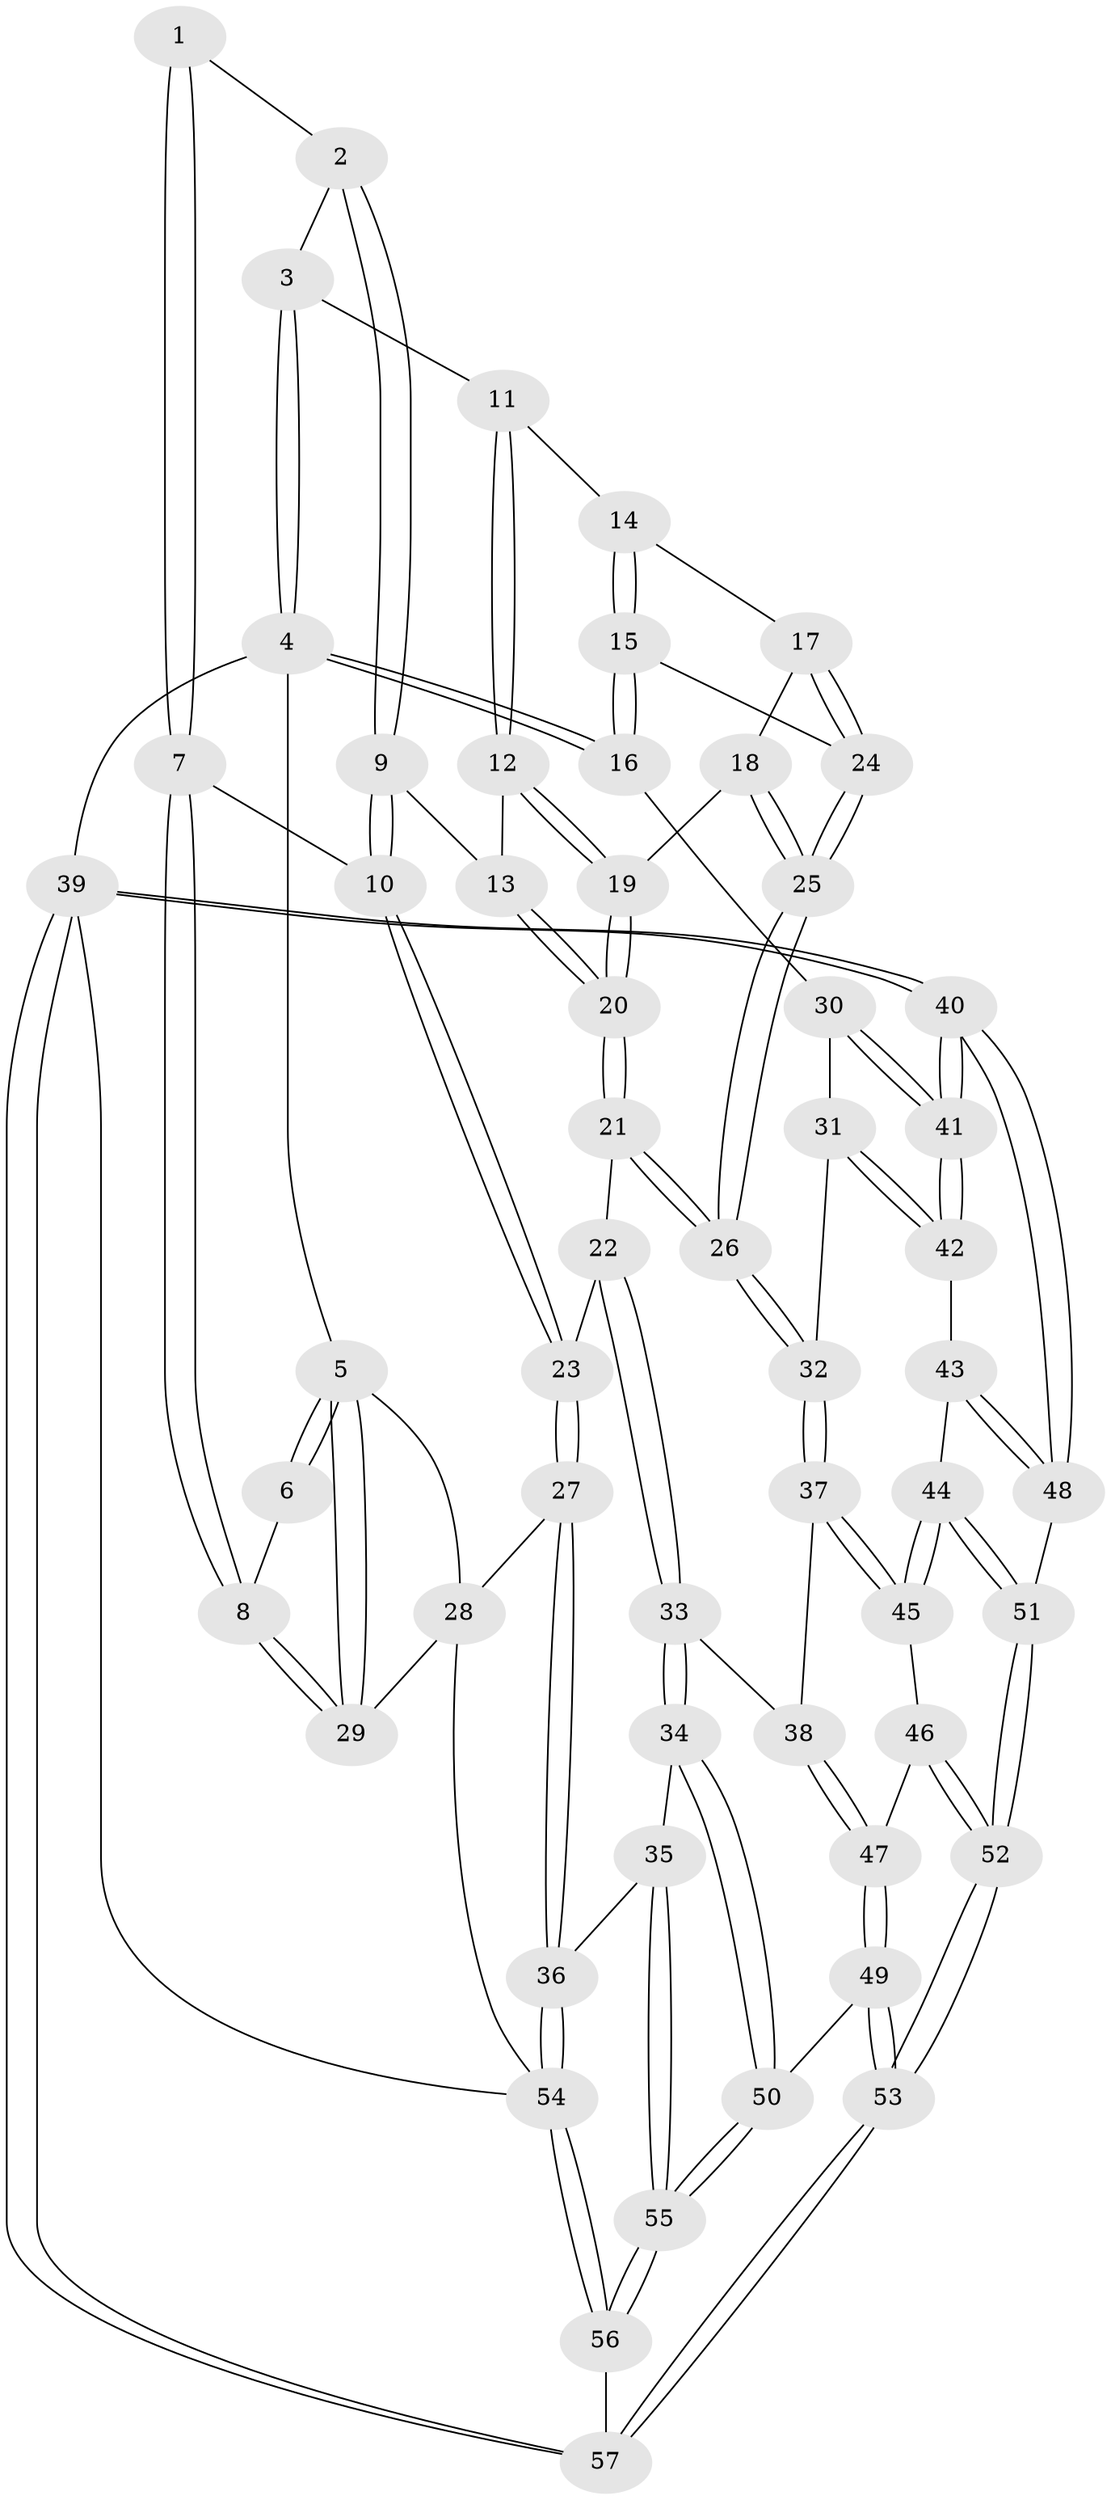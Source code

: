// coarse degree distribution, {3: 0.2777777777777778, 6: 0.1111111111111111, 2: 0.05555555555555555, 4: 0.3888888888888889, 5: 0.1111111111111111, 7: 0.05555555555555555}
// Generated by graph-tools (version 1.1) at 2025/21/03/04/25 18:21:39]
// undirected, 57 vertices, 139 edges
graph export_dot {
graph [start="1"]
  node [color=gray90,style=filled];
  1 [pos="+0.14755472018629984+0"];
  2 [pos="+0.44945989301735384+0"];
  3 [pos="+0.7932045183170316+0"];
  4 [pos="+1+0"];
  5 [pos="+0+0"];
  6 [pos="+0.13814570721922187+0"];
  7 [pos="+0.2351001482376743+0.21208614522326028"];
  8 [pos="+0.06384440317037395+0.2535959818607518"];
  9 [pos="+0.47395505191071163+0.06565157605061901"];
  10 [pos="+0.2955755268289773+0.24276959330998468"];
  11 [pos="+0.8002410809858795+0"];
  12 [pos="+0.5935083572527607+0.1324041262390761"];
  13 [pos="+0.4774875747079014+0.06930148840065549"];
  14 [pos="+0.8212924475647221+0.0654588983445694"];
  15 [pos="+1+0.23029019945162293"];
  16 [pos="+1+0.23870158972027547"];
  17 [pos="+0.78010467729355+0.2093525386729827"];
  18 [pos="+0.7523240301820223+0.24636829830977136"];
  19 [pos="+0.6453642334717069+0.2157191344738711"];
  20 [pos="+0.5177331192146516+0.31944162345502336"];
  21 [pos="+0.4994820985660544+0.3565346949898866"];
  22 [pos="+0.42920829583615244+0.38301005356387224"];
  23 [pos="+0.33982453501213317+0.34006262035179613"];
  24 [pos="+1+0.2622816633240211"];
  25 [pos="+0.7726141375481338+0.40216032787006134"];
  26 [pos="+0.7585260324926917+0.47400169836544276"];
  27 [pos="+0.06309182495154929+0.6065845979585861"];
  28 [pos="+0+0.5616806463767724"];
  29 [pos="+0+0.3581652716826792"];
  30 [pos="+1+0.2977510835893197"];
  31 [pos="+0.822329172989036+0.5060446272793863"];
  32 [pos="+0.7595384454441332+0.4774902272945721"];
  33 [pos="+0.44844899532685734+0.6438552092626653"];
  34 [pos="+0.4445022087093796+0.647500346706336"];
  35 [pos="+0.2401885105016147+0.691801878071455"];
  36 [pos="+0.14622837339260927+0.6755379273504805"];
  37 [pos="+0.6543475770106152+0.6086562920347681"];
  38 [pos="+0.5978389637025585+0.6296610024385978"];
  39 [pos="+1+1"];
  40 [pos="+1+0.885004212159321"];
  41 [pos="+1+0.6462385614599211"];
  42 [pos="+0.9216733478872445+0.6217941544101352"];
  43 [pos="+0.8999297344131185+0.6858849264140289"];
  44 [pos="+0.7722812134068581+0.760036790053462"];
  45 [pos="+0.7384428999185965+0.7418295020192318"];
  46 [pos="+0.6927682904440855+0.7932990565630074"];
  47 [pos="+0.6246108548246125+0.8105849114009764"];
  48 [pos="+0.9429018600807184+0.8582376308572116"];
  49 [pos="+0.5898687340077375+0.8756068757995551"];
  50 [pos="+0.4899028918206463+0.8162441154092677"];
  51 [pos="+0.8312439636214711+0.9236233649264974"];
  52 [pos="+0.7308948891663907+1"];
  53 [pos="+0.711037350895326+1"];
  54 [pos="+0.09523563680826441+1"];
  55 [pos="+0.3742782830153418+0.9699097763589491"];
  56 [pos="+0.36116411261523884+1"];
  57 [pos="+0.7090847897544189+1"];
  1 -- 2;
  1 -- 7;
  1 -- 7;
  2 -- 3;
  2 -- 9;
  2 -- 9;
  3 -- 4;
  3 -- 4;
  3 -- 11;
  4 -- 5;
  4 -- 16;
  4 -- 16;
  4 -- 39;
  5 -- 6;
  5 -- 6;
  5 -- 29;
  5 -- 29;
  5 -- 28;
  6 -- 8;
  7 -- 8;
  7 -- 8;
  7 -- 10;
  8 -- 29;
  8 -- 29;
  9 -- 10;
  9 -- 10;
  9 -- 13;
  10 -- 23;
  10 -- 23;
  11 -- 12;
  11 -- 12;
  11 -- 14;
  12 -- 13;
  12 -- 19;
  12 -- 19;
  13 -- 20;
  13 -- 20;
  14 -- 15;
  14 -- 15;
  14 -- 17;
  15 -- 16;
  15 -- 16;
  15 -- 24;
  16 -- 30;
  17 -- 18;
  17 -- 24;
  17 -- 24;
  18 -- 19;
  18 -- 25;
  18 -- 25;
  19 -- 20;
  19 -- 20;
  20 -- 21;
  20 -- 21;
  21 -- 22;
  21 -- 26;
  21 -- 26;
  22 -- 23;
  22 -- 33;
  22 -- 33;
  23 -- 27;
  23 -- 27;
  24 -- 25;
  24 -- 25;
  25 -- 26;
  25 -- 26;
  26 -- 32;
  26 -- 32;
  27 -- 28;
  27 -- 36;
  27 -- 36;
  28 -- 29;
  28 -- 54;
  30 -- 31;
  30 -- 41;
  30 -- 41;
  31 -- 32;
  31 -- 42;
  31 -- 42;
  32 -- 37;
  32 -- 37;
  33 -- 34;
  33 -- 34;
  33 -- 38;
  34 -- 35;
  34 -- 50;
  34 -- 50;
  35 -- 36;
  35 -- 55;
  35 -- 55;
  36 -- 54;
  36 -- 54;
  37 -- 38;
  37 -- 45;
  37 -- 45;
  38 -- 47;
  38 -- 47;
  39 -- 40;
  39 -- 40;
  39 -- 57;
  39 -- 57;
  39 -- 54;
  40 -- 41;
  40 -- 41;
  40 -- 48;
  40 -- 48;
  41 -- 42;
  41 -- 42;
  42 -- 43;
  43 -- 44;
  43 -- 48;
  43 -- 48;
  44 -- 45;
  44 -- 45;
  44 -- 51;
  44 -- 51;
  45 -- 46;
  46 -- 47;
  46 -- 52;
  46 -- 52;
  47 -- 49;
  47 -- 49;
  48 -- 51;
  49 -- 50;
  49 -- 53;
  49 -- 53;
  50 -- 55;
  50 -- 55;
  51 -- 52;
  51 -- 52;
  52 -- 53;
  52 -- 53;
  53 -- 57;
  53 -- 57;
  54 -- 56;
  54 -- 56;
  55 -- 56;
  55 -- 56;
  56 -- 57;
}
